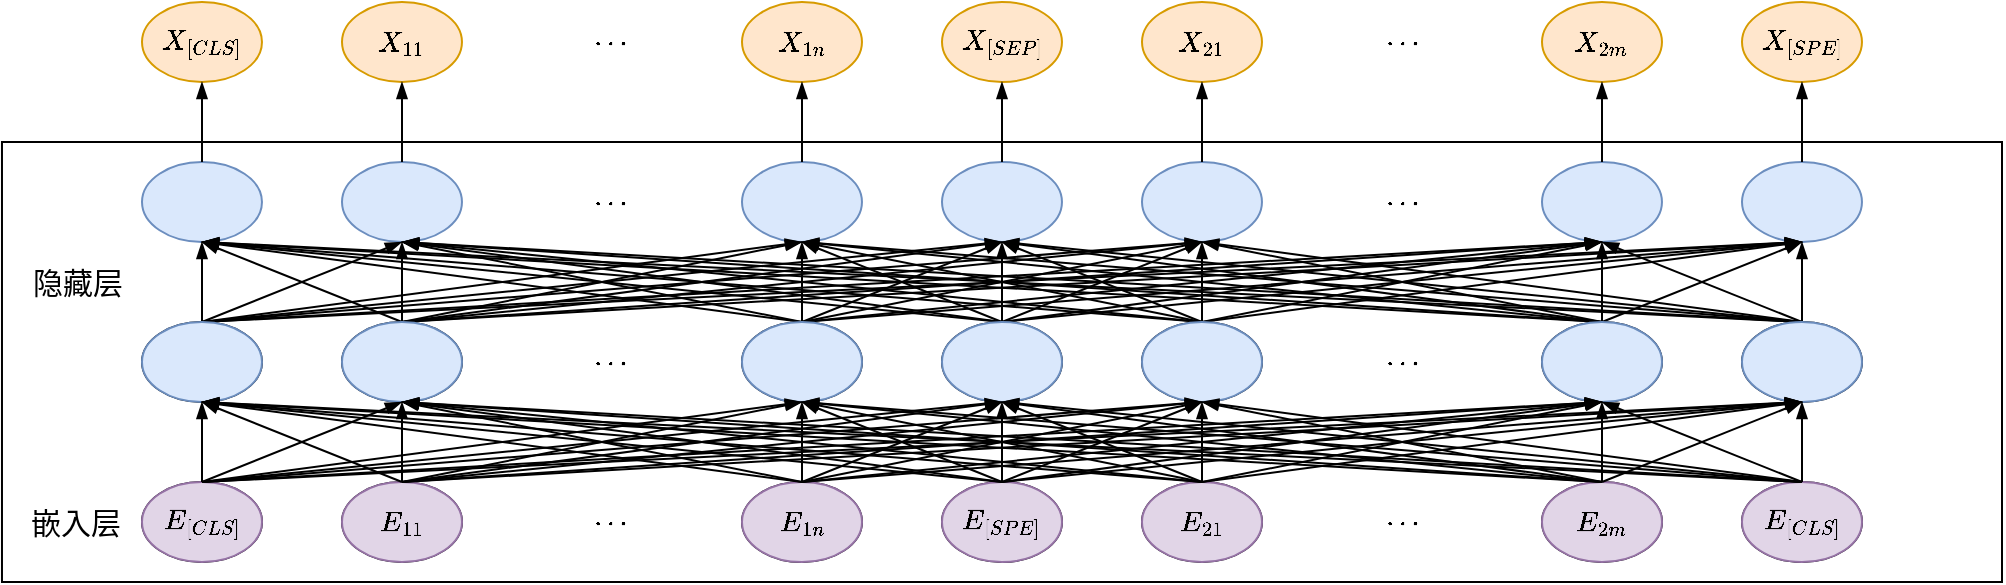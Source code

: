 <mxfile version="26.0.11">
  <diagram name="第 1 页" id="mq4zw9lHJs-0IcFxHJk9">
    <mxGraphModel dx="789" dy="517" grid="1" gridSize="10" guides="1" tooltips="1" connect="1" arrows="1" fold="1" page="1" pageScale="1" pageWidth="827" pageHeight="1169" math="1" shadow="0">
      <root>
        <mxCell id="0" />
        <mxCell id="1" parent="0" />
        <mxCell id="-tx0It79HoAxkITkTDKW-174" value="" style="rounded=0;whiteSpace=wrap;html=1;fillColor=none;" vertex="1" parent="1">
          <mxGeometry x="69.99" y="230" width="1000.01" height="220" as="geometry" />
        </mxCell>
        <mxCell id="-tx0It79HoAxkITkTDKW-99" value="" style="ellipse;whiteSpace=wrap;html=1;aspect=fixed;" vertex="1" parent="1">
          <mxGeometry x="940" y="400" width="59.99" height="40" as="geometry" />
        </mxCell>
        <mxCell id="-tx0It79HoAxkITkTDKW-98" value="" style="ellipse;whiteSpace=wrap;html=1;aspect=fixed;" vertex="1" parent="1">
          <mxGeometry x="840" y="400" width="59.99" height="40" as="geometry" />
        </mxCell>
        <mxCell id="-tx0It79HoAxkITkTDKW-96" value="" style="ellipse;whiteSpace=wrap;html=1;aspect=fixed;" vertex="1" parent="1">
          <mxGeometry x="640" y="400" width="59.99" height="40" as="geometry" />
        </mxCell>
        <mxCell id="-tx0It79HoAxkITkTDKW-95" value="" style="ellipse;whiteSpace=wrap;html=1;aspect=fixed;" vertex="1" parent="1">
          <mxGeometry x="540" y="400" width="59.99" height="40" as="geometry" />
        </mxCell>
        <mxCell id="-tx0It79HoAxkITkTDKW-94" value="" style="ellipse;whiteSpace=wrap;html=1;aspect=fixed;" vertex="1" parent="1">
          <mxGeometry x="440" y="400" width="59.99" height="40" as="geometry" />
        </mxCell>
        <mxCell id="-tx0It79HoAxkITkTDKW-93" value="$$\cdots$$" style="ellipse;whiteSpace=wrap;html=1;aspect=fixed;strokeColor=none;fillColor=none;" vertex="1" parent="1">
          <mxGeometry x="343.51" y="400" width="59.99" height="40" as="geometry" />
        </mxCell>
        <mxCell id="-tx0It79HoAxkITkTDKW-92" value="" style="ellipse;whiteSpace=wrap;html=1;aspect=fixed;" vertex="1" parent="1">
          <mxGeometry x="240" y="400" width="59.99" height="40" as="geometry" />
        </mxCell>
        <mxCell id="-tx0It79HoAxkITkTDKW-91" value="" style="ellipse;whiteSpace=wrap;html=1;aspect=fixed;" vertex="1" parent="1">
          <mxGeometry x="140" y="400" width="59.99" height="40" as="geometry" />
        </mxCell>
        <mxCell id="-tx0It79HoAxkITkTDKW-4" value="$$E_{[CLS]}$$" style="ellipse;whiteSpace=wrap;html=1;aspect=fixed;fillColor=#e1d5e7;strokeColor=#9673a6;" vertex="1" parent="1">
          <mxGeometry x="140" y="400" width="59.99" height="40" as="geometry" />
        </mxCell>
        <mxCell id="-tx0It79HoAxkITkTDKW-5" value="$$E_{11}$$" style="ellipse;whiteSpace=wrap;html=1;aspect=fixed;fillColor=#e1d5e7;strokeColor=#9673a6;" vertex="1" parent="1">
          <mxGeometry x="240" y="400" width="59.99" height="40" as="geometry" />
        </mxCell>
        <mxCell id="-tx0It79HoAxkITkTDKW-7" value="$$E_{1n}$$" style="ellipse;whiteSpace=wrap;html=1;aspect=fixed;fillColor=#e1d5e7;strokeColor=#9673a6;" vertex="1" parent="1">
          <mxGeometry x="440" y="400" width="59.99" height="40" as="geometry" />
        </mxCell>
        <mxCell id="-tx0It79HoAxkITkTDKW-8" value="$$E_{[SPE]}$$" style="ellipse;whiteSpace=wrap;html=1;aspect=fixed;fillColor=#e1d5e7;strokeColor=#9673a6;" vertex="1" parent="1">
          <mxGeometry x="540" y="400" width="59.99" height="40" as="geometry" />
        </mxCell>
        <mxCell id="-tx0It79HoAxkITkTDKW-9" value="$$E_{21}$$" style="ellipse;whiteSpace=wrap;html=1;aspect=fixed;fillColor=#e1d5e7;strokeColor=#9673a6;" vertex="1" parent="1">
          <mxGeometry x="640" y="400" width="59.99" height="40" as="geometry" />
        </mxCell>
        <mxCell id="-tx0It79HoAxkITkTDKW-10" value="$$\cdots$$" style="ellipse;whiteSpace=wrap;html=1;aspect=fixed;strokeColor=none;fillColor=none;" vertex="1" parent="1">
          <mxGeometry x="740" y="400" width="59.99" height="40" as="geometry" />
        </mxCell>
        <mxCell id="-tx0It79HoAxkITkTDKW-11" value="$$E_{2m}$$" style="ellipse;whiteSpace=wrap;html=1;aspect=fixed;fillColor=#e1d5e7;strokeColor=#9673a6;" vertex="1" parent="1">
          <mxGeometry x="840" y="400" width="59.99" height="40" as="geometry" />
        </mxCell>
        <mxCell id="-tx0It79HoAxkITkTDKW-12" value="$$E_{[CLS]}$$" style="ellipse;whiteSpace=wrap;html=1;aspect=fixed;fillColor=#e1d5e7;strokeColor=#9673a6;" vertex="1" parent="1">
          <mxGeometry x="940" y="400" width="59.99" height="40" as="geometry" />
        </mxCell>
        <mxCell id="-tx0It79HoAxkITkTDKW-22" value="" style="ellipse;whiteSpace=wrap;html=1;aspect=fixed;" vertex="1" parent="1">
          <mxGeometry x="140" y="320" width="59.99" height="40" as="geometry" />
        </mxCell>
        <mxCell id="-tx0It79HoAxkITkTDKW-23" value="" style="ellipse;whiteSpace=wrap;html=1;aspect=fixed;" vertex="1" parent="1">
          <mxGeometry x="240" y="320" width="59.99" height="40" as="geometry" />
        </mxCell>
        <mxCell id="-tx0It79HoAxkITkTDKW-24" value="$$\cdots$$" style="ellipse;whiteSpace=wrap;html=1;aspect=fixed;strokeColor=none;fillColor=none;" vertex="1" parent="1">
          <mxGeometry x="343.51" y="320" width="59.99" height="40" as="geometry" />
        </mxCell>
        <mxCell id="-tx0It79HoAxkITkTDKW-25" value="" style="ellipse;whiteSpace=wrap;html=1;aspect=fixed;" vertex="1" parent="1">
          <mxGeometry x="440" y="320" width="59.99" height="40" as="geometry" />
        </mxCell>
        <mxCell id="-tx0It79HoAxkITkTDKW-26" value="" style="ellipse;whiteSpace=wrap;html=1;aspect=fixed;" vertex="1" parent="1">
          <mxGeometry x="540" y="320" width="59.99" height="40" as="geometry" />
        </mxCell>
        <mxCell id="-tx0It79HoAxkITkTDKW-27" value="" style="ellipse;whiteSpace=wrap;html=1;aspect=fixed;" vertex="1" parent="1">
          <mxGeometry x="640" y="320" width="59.99" height="40" as="geometry" />
        </mxCell>
        <mxCell id="-tx0It79HoAxkITkTDKW-28" value="$$\cdots$$" style="ellipse;whiteSpace=wrap;html=1;aspect=fixed;strokeColor=none;fillColor=none;" vertex="1" parent="1">
          <mxGeometry x="740" y="320" width="59.99" height="40" as="geometry" />
        </mxCell>
        <mxCell id="-tx0It79HoAxkITkTDKW-29" value="" style="ellipse;whiteSpace=wrap;html=1;aspect=fixed;" vertex="1" parent="1">
          <mxGeometry x="840" y="320" width="59.99" height="40" as="geometry" />
        </mxCell>
        <mxCell id="-tx0It79HoAxkITkTDKW-30" value="" style="ellipse;whiteSpace=wrap;html=1;aspect=fixed;" vertex="1" parent="1">
          <mxGeometry x="940" y="320" width="59.99" height="40" as="geometry" />
        </mxCell>
        <mxCell id="-tx0It79HoAxkITkTDKW-31" value="" style="ellipse;whiteSpace=wrap;html=1;aspect=fixed;fillColor=#dae8fc;strokeColor=#6c8ebf;" vertex="1" parent="1">
          <mxGeometry x="140" y="240" width="59.99" height="40" as="geometry" />
        </mxCell>
        <mxCell id="-tx0It79HoAxkITkTDKW-32" value="" style="ellipse;whiteSpace=wrap;html=1;aspect=fixed;fillColor=#dae8fc;strokeColor=#6c8ebf;" vertex="1" parent="1">
          <mxGeometry x="240" y="240" width="59.99" height="40" as="geometry" />
        </mxCell>
        <mxCell id="-tx0It79HoAxkITkTDKW-33" value="$$\cdots$$" style="ellipse;whiteSpace=wrap;html=1;aspect=fixed;strokeColor=none;fillColor=none;" vertex="1" parent="1">
          <mxGeometry x="343.51" y="240" width="59.99" height="40" as="geometry" />
        </mxCell>
        <mxCell id="-tx0It79HoAxkITkTDKW-34" value="" style="ellipse;whiteSpace=wrap;html=1;aspect=fixed;fillColor=#dae8fc;strokeColor=#6c8ebf;" vertex="1" parent="1">
          <mxGeometry x="440" y="240" width="59.99" height="40" as="geometry" />
        </mxCell>
        <mxCell id="-tx0It79HoAxkITkTDKW-35" value="" style="ellipse;whiteSpace=wrap;html=1;aspect=fixed;fillColor=#dae8fc;strokeColor=#6c8ebf;" vertex="1" parent="1">
          <mxGeometry x="540" y="240" width="59.99" height="40" as="geometry" />
        </mxCell>
        <mxCell id="-tx0It79HoAxkITkTDKW-36" value="" style="ellipse;whiteSpace=wrap;html=1;aspect=fixed;fillColor=#dae8fc;strokeColor=#6c8ebf;" vertex="1" parent="1">
          <mxGeometry x="640" y="240" width="59.99" height="40" as="geometry" />
        </mxCell>
        <mxCell id="-tx0It79HoAxkITkTDKW-37" value="$$\cdots$$" style="ellipse;whiteSpace=wrap;html=1;aspect=fixed;strokeColor=none;fillColor=none;" vertex="1" parent="1">
          <mxGeometry x="740" y="240" width="59.99" height="40" as="geometry" />
        </mxCell>
        <mxCell id="-tx0It79HoAxkITkTDKW-38" value="" style="ellipse;whiteSpace=wrap;html=1;aspect=fixed;fillColor=#dae8fc;strokeColor=#6c8ebf;" vertex="1" parent="1">
          <mxGeometry x="840" y="240" width="59.99" height="40" as="geometry" />
        </mxCell>
        <mxCell id="-tx0It79HoAxkITkTDKW-39" value="" style="ellipse;whiteSpace=wrap;html=1;aspect=fixed;fillColor=#dae8fc;strokeColor=#6c8ebf;" vertex="1" parent="1">
          <mxGeometry x="940" y="240" width="59.99" height="40" as="geometry" />
        </mxCell>
        <mxCell id="-tx0It79HoAxkITkTDKW-40" value="" style="endArrow=blockThin;html=1;rounded=0;endFill=1;entryX=0.5;entryY=1;entryDx=0;entryDy=0;exitX=0.5;exitY=0;exitDx=0;exitDy=0;" edge="1" parent="1" source="-tx0It79HoAxkITkTDKW-22" target="-tx0It79HoAxkITkTDKW-31">
          <mxGeometry width="50" height="50" relative="1" as="geometry">
            <mxPoint x="190" y="340" as="sourcePoint" />
            <mxPoint x="240" y="290" as="targetPoint" />
          </mxGeometry>
        </mxCell>
        <mxCell id="-tx0It79HoAxkITkTDKW-42" value="" style="endArrow=blockThin;html=1;rounded=0;endFill=1;entryX=0.5;entryY=1;entryDx=0;entryDy=0;exitX=0.5;exitY=0;exitDx=0;exitDy=0;" edge="1" parent="1" source="-tx0It79HoAxkITkTDKW-22" target="-tx0It79HoAxkITkTDKW-32">
          <mxGeometry width="50" height="50" relative="1" as="geometry">
            <mxPoint x="180" y="340" as="sourcePoint" />
            <mxPoint x="180" y="290" as="targetPoint" />
          </mxGeometry>
        </mxCell>
        <mxCell id="-tx0It79HoAxkITkTDKW-43" value="" style="endArrow=blockThin;html=1;rounded=0;endFill=1;entryX=0.5;entryY=1;entryDx=0;entryDy=0;exitX=0.5;exitY=0;exitDx=0;exitDy=0;" edge="1" parent="1" source="-tx0It79HoAxkITkTDKW-22" target="-tx0It79HoAxkITkTDKW-34">
          <mxGeometry width="50" height="50" relative="1" as="geometry">
            <mxPoint x="180" y="340" as="sourcePoint" />
            <mxPoint x="280" y="290" as="targetPoint" />
          </mxGeometry>
        </mxCell>
        <mxCell id="-tx0It79HoAxkITkTDKW-44" value="" style="endArrow=blockThin;html=1;rounded=0;endFill=1;entryX=0.5;entryY=1;entryDx=0;entryDy=0;exitX=0.5;exitY=0;exitDx=0;exitDy=0;" edge="1" parent="1" source="-tx0It79HoAxkITkTDKW-22" target="-tx0It79HoAxkITkTDKW-35">
          <mxGeometry width="50" height="50" relative="1" as="geometry">
            <mxPoint x="180" y="340" as="sourcePoint" />
            <mxPoint x="480" y="290" as="targetPoint" />
          </mxGeometry>
        </mxCell>
        <mxCell id="-tx0It79HoAxkITkTDKW-45" value="" style="endArrow=blockThin;html=1;rounded=0;endFill=1;entryX=0.5;entryY=1;entryDx=0;entryDy=0;exitX=0.5;exitY=0;exitDx=0;exitDy=0;" edge="1" parent="1" source="-tx0It79HoAxkITkTDKW-22" target="-tx0It79HoAxkITkTDKW-36">
          <mxGeometry width="50" height="50" relative="1" as="geometry">
            <mxPoint x="180" y="340" as="sourcePoint" />
            <mxPoint x="580" y="290" as="targetPoint" />
          </mxGeometry>
        </mxCell>
        <mxCell id="-tx0It79HoAxkITkTDKW-46" value="" style="endArrow=blockThin;html=1;rounded=0;endFill=1;entryX=0.5;entryY=1;entryDx=0;entryDy=0;exitX=0.5;exitY=0;exitDx=0;exitDy=0;" edge="1" parent="1" source="-tx0It79HoAxkITkTDKW-22" target="-tx0It79HoAxkITkTDKW-38">
          <mxGeometry width="50" height="50" relative="1" as="geometry">
            <mxPoint x="180" y="340" as="sourcePoint" />
            <mxPoint x="680" y="290" as="targetPoint" />
          </mxGeometry>
        </mxCell>
        <mxCell id="-tx0It79HoAxkITkTDKW-47" value="" style="endArrow=blockThin;html=1;rounded=0;endFill=1;entryX=0.5;entryY=1;entryDx=0;entryDy=0;exitX=0.5;exitY=0;exitDx=0;exitDy=0;" edge="1" parent="1" source="-tx0It79HoAxkITkTDKW-22" target="-tx0It79HoAxkITkTDKW-39">
          <mxGeometry width="50" height="50" relative="1" as="geometry">
            <mxPoint x="180" y="340" as="sourcePoint" />
            <mxPoint x="880" y="290" as="targetPoint" />
          </mxGeometry>
        </mxCell>
        <mxCell id="-tx0It79HoAxkITkTDKW-48" value="" style="endArrow=blockThin;html=1;rounded=0;endFill=1;entryX=0.5;entryY=1;entryDx=0;entryDy=0;exitX=0.5;exitY=0;exitDx=0;exitDy=0;" edge="1" parent="1" source="-tx0It79HoAxkITkTDKW-23" target="-tx0It79HoAxkITkTDKW-32">
          <mxGeometry width="50" height="50" relative="1" as="geometry">
            <mxPoint x="180" y="340" as="sourcePoint" />
            <mxPoint x="180" y="290" as="targetPoint" />
          </mxGeometry>
        </mxCell>
        <mxCell id="-tx0It79HoAxkITkTDKW-49" value="" style="endArrow=blockThin;html=1;rounded=0;endFill=1;entryX=0.5;entryY=1;entryDx=0;entryDy=0;exitX=0.5;exitY=0;exitDx=0;exitDy=0;" edge="1" parent="1" source="-tx0It79HoAxkITkTDKW-25" target="-tx0It79HoAxkITkTDKW-34">
          <mxGeometry width="50" height="50" relative="1" as="geometry">
            <mxPoint x="280" y="340" as="sourcePoint" />
            <mxPoint x="280" y="290" as="targetPoint" />
          </mxGeometry>
        </mxCell>
        <mxCell id="-tx0It79HoAxkITkTDKW-50" value="" style="endArrow=blockThin;html=1;rounded=0;endFill=1;entryX=0.5;entryY=1;entryDx=0;entryDy=0;exitX=0.5;exitY=0;exitDx=0;exitDy=0;" edge="1" parent="1" source="-tx0It79HoAxkITkTDKW-26" target="-tx0It79HoAxkITkTDKW-35">
          <mxGeometry width="50" height="50" relative="1" as="geometry">
            <mxPoint x="480" y="340" as="sourcePoint" />
            <mxPoint x="480" y="290" as="targetPoint" />
          </mxGeometry>
        </mxCell>
        <mxCell id="-tx0It79HoAxkITkTDKW-51" value="" style="endArrow=blockThin;html=1;rounded=0;endFill=1;entryX=0.5;entryY=1;entryDx=0;entryDy=0;exitX=0.5;exitY=0;exitDx=0;exitDy=0;" edge="1" parent="1" source="-tx0It79HoAxkITkTDKW-27" target="-tx0It79HoAxkITkTDKW-36">
          <mxGeometry width="50" height="50" relative="1" as="geometry">
            <mxPoint x="580" y="340" as="sourcePoint" />
            <mxPoint x="580" y="290" as="targetPoint" />
          </mxGeometry>
        </mxCell>
        <mxCell id="-tx0It79HoAxkITkTDKW-52" value="" style="endArrow=blockThin;html=1;rounded=0;endFill=1;entryX=0.5;entryY=1;entryDx=0;entryDy=0;exitX=0.5;exitY=0;exitDx=0;exitDy=0;" edge="1" parent="1" source="-tx0It79HoAxkITkTDKW-29" target="-tx0It79HoAxkITkTDKW-38">
          <mxGeometry width="50" height="50" relative="1" as="geometry">
            <mxPoint x="680" y="340" as="sourcePoint" />
            <mxPoint x="680" y="290" as="targetPoint" />
          </mxGeometry>
        </mxCell>
        <mxCell id="-tx0It79HoAxkITkTDKW-53" value="" style="endArrow=blockThin;html=1;rounded=0;endFill=1;entryX=0.5;entryY=1;entryDx=0;entryDy=0;exitX=0.5;exitY=0;exitDx=0;exitDy=0;" edge="1" parent="1" source="-tx0It79HoAxkITkTDKW-30" target="-tx0It79HoAxkITkTDKW-39">
          <mxGeometry width="50" height="50" relative="1" as="geometry">
            <mxPoint x="880" y="340" as="sourcePoint" />
            <mxPoint x="880" y="290" as="targetPoint" />
          </mxGeometry>
        </mxCell>
        <mxCell id="-tx0It79HoAxkITkTDKW-54" value="" style="endArrow=blockThin;html=1;rounded=0;endFill=1;entryX=0.5;entryY=1;entryDx=0;entryDy=0;exitX=0.5;exitY=0;exitDx=0;exitDy=0;" edge="1" parent="1" source="-tx0It79HoAxkITkTDKW-23" target="-tx0It79HoAxkITkTDKW-31">
          <mxGeometry width="50" height="50" relative="1" as="geometry">
            <mxPoint x="180" y="340" as="sourcePoint" />
            <mxPoint x="280" y="290" as="targetPoint" />
          </mxGeometry>
        </mxCell>
        <mxCell id="-tx0It79HoAxkITkTDKW-55" value="" style="endArrow=blockThin;html=1;rounded=0;endFill=1;entryX=0.5;entryY=1;entryDx=0;entryDy=0;exitX=0.5;exitY=0;exitDx=0;exitDy=0;" edge="1" parent="1" source="-tx0It79HoAxkITkTDKW-23" target="-tx0It79HoAxkITkTDKW-34">
          <mxGeometry width="50" height="50" relative="1" as="geometry">
            <mxPoint x="280" y="340" as="sourcePoint" />
            <mxPoint x="180" y="290" as="targetPoint" />
          </mxGeometry>
        </mxCell>
        <mxCell id="-tx0It79HoAxkITkTDKW-56" value="" style="endArrow=blockThin;html=1;rounded=0;endFill=1;entryX=0.5;entryY=1;entryDx=0;entryDy=0;exitX=0.5;exitY=0;exitDx=0;exitDy=0;" edge="1" parent="1" source="-tx0It79HoAxkITkTDKW-23" target="-tx0It79HoAxkITkTDKW-35">
          <mxGeometry width="50" height="50" relative="1" as="geometry">
            <mxPoint x="280" y="340" as="sourcePoint" />
            <mxPoint x="480" y="290" as="targetPoint" />
          </mxGeometry>
        </mxCell>
        <mxCell id="-tx0It79HoAxkITkTDKW-57" value="" style="endArrow=blockThin;html=1;rounded=0;endFill=1;entryX=0.5;entryY=1;entryDx=0;entryDy=0;exitX=0.5;exitY=0;exitDx=0;exitDy=0;" edge="1" parent="1" source="-tx0It79HoAxkITkTDKW-23" target="-tx0It79HoAxkITkTDKW-36">
          <mxGeometry width="50" height="50" relative="1" as="geometry">
            <mxPoint x="280" y="340" as="sourcePoint" />
            <mxPoint x="580" y="290" as="targetPoint" />
          </mxGeometry>
        </mxCell>
        <mxCell id="-tx0It79HoAxkITkTDKW-58" value="" style="endArrow=blockThin;html=1;rounded=0;endFill=1;entryX=0.5;entryY=1;entryDx=0;entryDy=0;exitX=0.5;exitY=0;exitDx=0;exitDy=0;" edge="1" parent="1" source="-tx0It79HoAxkITkTDKW-23" target="-tx0It79HoAxkITkTDKW-38">
          <mxGeometry width="50" height="50" relative="1" as="geometry">
            <mxPoint x="280" y="340" as="sourcePoint" />
            <mxPoint x="680" y="290" as="targetPoint" />
          </mxGeometry>
        </mxCell>
        <mxCell id="-tx0It79HoAxkITkTDKW-59" value="" style="endArrow=blockThin;html=1;rounded=0;endFill=1;entryX=0.5;entryY=1;entryDx=0;entryDy=0;exitX=0.5;exitY=0;exitDx=0;exitDy=0;" edge="1" parent="1" source="-tx0It79HoAxkITkTDKW-23" target="-tx0It79HoAxkITkTDKW-39">
          <mxGeometry width="50" height="50" relative="1" as="geometry">
            <mxPoint x="280" y="340" as="sourcePoint" />
            <mxPoint x="880" y="290" as="targetPoint" />
          </mxGeometry>
        </mxCell>
        <mxCell id="-tx0It79HoAxkITkTDKW-60" value="" style="endArrow=blockThin;html=1;rounded=0;endFill=1;entryX=0.5;entryY=1;entryDx=0;entryDy=0;exitX=0.5;exitY=0;exitDx=0;exitDy=0;" edge="1" parent="1" source="-tx0It79HoAxkITkTDKW-25" target="-tx0It79HoAxkITkTDKW-32">
          <mxGeometry width="50" height="50" relative="1" as="geometry">
            <mxPoint x="430" y="330" as="sourcePoint" />
            <mxPoint x="330" y="280" as="targetPoint" />
          </mxGeometry>
        </mxCell>
        <mxCell id="-tx0It79HoAxkITkTDKW-61" value="" style="endArrow=blockThin;html=1;rounded=0;endFill=1;entryX=0.5;entryY=1;entryDx=0;entryDy=0;exitX=0.5;exitY=0;exitDx=0;exitDy=0;" edge="1" parent="1" source="-tx0It79HoAxkITkTDKW-26" target="-tx0It79HoAxkITkTDKW-32">
          <mxGeometry width="50" height="50" relative="1" as="geometry">
            <mxPoint x="480" y="340" as="sourcePoint" />
            <mxPoint x="280" y="290" as="targetPoint" />
          </mxGeometry>
        </mxCell>
        <mxCell id="-tx0It79HoAxkITkTDKW-62" value="" style="endArrow=blockThin;html=1;rounded=0;endFill=1;entryX=0.5;entryY=1;entryDx=0;entryDy=0;exitX=0.5;exitY=0;exitDx=0;exitDy=0;" edge="1" parent="1" source="-tx0It79HoAxkITkTDKW-27" target="-tx0It79HoAxkITkTDKW-32">
          <mxGeometry width="50" height="50" relative="1" as="geometry">
            <mxPoint x="580" y="340" as="sourcePoint" />
            <mxPoint x="280" y="290" as="targetPoint" />
          </mxGeometry>
        </mxCell>
        <mxCell id="-tx0It79HoAxkITkTDKW-63" value="" style="endArrow=blockThin;html=1;rounded=0;endFill=1;entryX=0.5;entryY=1;entryDx=0;entryDy=0;exitX=0.5;exitY=0;exitDx=0;exitDy=0;" edge="1" parent="1" source="-tx0It79HoAxkITkTDKW-29" target="-tx0It79HoAxkITkTDKW-32">
          <mxGeometry width="50" height="50" relative="1" as="geometry">
            <mxPoint x="680" y="340" as="sourcePoint" />
            <mxPoint x="280" y="290" as="targetPoint" />
          </mxGeometry>
        </mxCell>
        <mxCell id="-tx0It79HoAxkITkTDKW-64" value="" style="endArrow=blockThin;html=1;rounded=0;endFill=1;entryX=0.5;entryY=1;entryDx=0;entryDy=0;exitX=0.5;exitY=0;exitDx=0;exitDy=0;" edge="1" parent="1" source="-tx0It79HoAxkITkTDKW-30" target="-tx0It79HoAxkITkTDKW-32">
          <mxGeometry width="50" height="50" relative="1" as="geometry">
            <mxPoint x="880" y="340" as="sourcePoint" />
            <mxPoint x="280" y="290" as="targetPoint" />
          </mxGeometry>
        </mxCell>
        <mxCell id="-tx0It79HoAxkITkTDKW-65" value="" style="endArrow=blockThin;html=1;rounded=0;endFill=1;entryX=0.5;entryY=1;entryDx=0;entryDy=0;exitX=0.5;exitY=0;exitDx=0;exitDy=0;" edge="1" parent="1" source="-tx0It79HoAxkITkTDKW-26" target="-tx0It79HoAxkITkTDKW-34">
          <mxGeometry width="50" height="50" relative="1" as="geometry">
            <mxPoint x="480" y="340" as="sourcePoint" />
            <mxPoint x="480" y="290" as="targetPoint" />
          </mxGeometry>
        </mxCell>
        <mxCell id="-tx0It79HoAxkITkTDKW-66" value="" style="endArrow=blockThin;html=1;rounded=0;endFill=1;entryX=0.5;entryY=1;entryDx=0;entryDy=0;exitX=0.5;exitY=0;exitDx=0;exitDy=0;" edge="1" parent="1" source="-tx0It79HoAxkITkTDKW-27" target="-tx0It79HoAxkITkTDKW-34">
          <mxGeometry width="50" height="50" relative="1" as="geometry">
            <mxPoint x="580" y="340" as="sourcePoint" />
            <mxPoint x="480" y="290" as="targetPoint" />
          </mxGeometry>
        </mxCell>
        <mxCell id="-tx0It79HoAxkITkTDKW-67" value="" style="endArrow=blockThin;html=1;rounded=0;endFill=1;entryX=0.5;entryY=1;entryDx=0;entryDy=0;exitX=0.5;exitY=0;exitDx=0;exitDy=0;" edge="1" parent="1" source="-tx0It79HoAxkITkTDKW-29" target="-tx0It79HoAxkITkTDKW-34">
          <mxGeometry width="50" height="50" relative="1" as="geometry">
            <mxPoint x="680" y="340" as="sourcePoint" />
            <mxPoint x="480" y="290" as="targetPoint" />
          </mxGeometry>
        </mxCell>
        <mxCell id="-tx0It79HoAxkITkTDKW-68" value="" style="endArrow=blockThin;html=1;rounded=0;endFill=1;entryX=0.5;entryY=1;entryDx=0;entryDy=0;exitX=0.5;exitY=0;exitDx=0;exitDy=0;" edge="1" parent="1" source="-tx0It79HoAxkITkTDKW-30" target="-tx0It79HoAxkITkTDKW-34">
          <mxGeometry width="50" height="50" relative="1" as="geometry">
            <mxPoint x="880" y="340" as="sourcePoint" />
            <mxPoint x="480" y="290" as="targetPoint" />
          </mxGeometry>
        </mxCell>
        <mxCell id="-tx0It79HoAxkITkTDKW-69" value="" style="endArrow=blockThin;html=1;rounded=0;endFill=1;entryX=0.5;entryY=1;entryDx=0;entryDy=0;exitX=0.5;exitY=0;exitDx=0;exitDy=0;" edge="1" parent="1" source="-tx0It79HoAxkITkTDKW-27" target="-tx0It79HoAxkITkTDKW-35">
          <mxGeometry width="50" height="50" relative="1" as="geometry">
            <mxPoint x="580" y="340" as="sourcePoint" />
            <mxPoint x="580" y="290" as="targetPoint" />
          </mxGeometry>
        </mxCell>
        <mxCell id="-tx0It79HoAxkITkTDKW-71" value="" style="endArrow=blockThin;html=1;rounded=0;endFill=1;entryX=0.5;entryY=1;entryDx=0;entryDy=0;exitX=0.5;exitY=0;exitDx=0;exitDy=0;" edge="1" parent="1" source="-tx0It79HoAxkITkTDKW-29" target="-tx0It79HoAxkITkTDKW-35">
          <mxGeometry width="50" height="50" relative="1" as="geometry">
            <mxPoint x="780" y="340" as="sourcePoint" />
            <mxPoint x="580" y="290" as="targetPoint" />
          </mxGeometry>
        </mxCell>
        <mxCell id="-tx0It79HoAxkITkTDKW-72" value="" style="endArrow=blockThin;html=1;rounded=0;endFill=1;entryX=0.5;entryY=1;entryDx=0;entryDy=0;exitX=0.5;exitY=0;exitDx=0;exitDy=0;" edge="1" parent="1" source="-tx0It79HoAxkITkTDKW-30" target="-tx0It79HoAxkITkTDKW-35">
          <mxGeometry width="50" height="50" relative="1" as="geometry">
            <mxPoint x="880" y="340" as="sourcePoint" />
            <mxPoint x="580" y="290" as="targetPoint" />
          </mxGeometry>
        </mxCell>
        <mxCell id="-tx0It79HoAxkITkTDKW-73" value="" style="endArrow=blockThin;html=1;rounded=0;endFill=1;entryX=0.5;entryY=1;entryDx=0;entryDy=0;exitX=0.5;exitY=0;exitDx=0;exitDy=0;" edge="1" parent="1" source="-tx0It79HoAxkITkTDKW-29" target="-tx0It79HoAxkITkTDKW-36">
          <mxGeometry width="50" height="50" relative="1" as="geometry">
            <mxPoint x="680" y="340" as="sourcePoint" />
            <mxPoint x="680" y="290" as="targetPoint" />
          </mxGeometry>
        </mxCell>
        <mxCell id="-tx0It79HoAxkITkTDKW-74" value="" style="endArrow=blockThin;html=1;rounded=0;endFill=1;entryX=0.5;entryY=1;entryDx=0;entryDy=0;exitX=0.5;exitY=0;exitDx=0;exitDy=0;" edge="1" parent="1" source="-tx0It79HoAxkITkTDKW-30" target="-tx0It79HoAxkITkTDKW-36">
          <mxGeometry width="50" height="50" relative="1" as="geometry">
            <mxPoint x="880" y="340" as="sourcePoint" />
            <mxPoint x="680" y="290" as="targetPoint" />
          </mxGeometry>
        </mxCell>
        <mxCell id="-tx0It79HoAxkITkTDKW-75" value="" style="endArrow=blockThin;html=1;rounded=0;endFill=1;entryX=0.5;entryY=1;entryDx=0;entryDy=0;exitX=0.5;exitY=0;exitDx=0;exitDy=0;" edge="1" parent="1" source="-tx0It79HoAxkITkTDKW-30" target="-tx0It79HoAxkITkTDKW-38">
          <mxGeometry width="50" height="50" relative="1" as="geometry">
            <mxPoint x="880" y="340" as="sourcePoint" />
            <mxPoint x="880" y="290" as="targetPoint" />
          </mxGeometry>
        </mxCell>
        <mxCell id="-tx0It79HoAxkITkTDKW-76" value="" style="endArrow=blockThin;html=1;rounded=0;endFill=1;entryX=0.5;entryY=1;entryDx=0;entryDy=0;exitX=0.5;exitY=0;exitDx=0;exitDy=0;" edge="1" parent="1" source="-tx0It79HoAxkITkTDKW-29" target="-tx0It79HoAxkITkTDKW-39">
          <mxGeometry width="50" height="50" relative="1" as="geometry">
            <mxPoint x="880" y="340" as="sourcePoint" />
            <mxPoint x="880" y="290" as="targetPoint" />
          </mxGeometry>
        </mxCell>
        <mxCell id="-tx0It79HoAxkITkTDKW-77" value="" style="endArrow=blockThin;html=1;rounded=0;endFill=1;entryX=0.5;entryY=1;entryDx=0;entryDy=0;exitX=0.5;exitY=0;exitDx=0;exitDy=0;" edge="1" parent="1" source="-tx0It79HoAxkITkTDKW-27" target="-tx0It79HoAxkITkTDKW-38">
          <mxGeometry width="50" height="50" relative="1" as="geometry">
            <mxPoint x="680" y="340" as="sourcePoint" />
            <mxPoint x="680" y="290" as="targetPoint" />
          </mxGeometry>
        </mxCell>
        <mxCell id="-tx0It79HoAxkITkTDKW-78" value="" style="endArrow=blockThin;html=1;rounded=0;endFill=1;entryX=0.5;entryY=1;entryDx=0;entryDy=0;exitX=0.5;exitY=0;exitDx=0;exitDy=0;" edge="1" parent="1" source="-tx0It79HoAxkITkTDKW-27" target="-tx0It79HoAxkITkTDKW-39">
          <mxGeometry width="50" height="50" relative="1" as="geometry">
            <mxPoint x="680" y="340" as="sourcePoint" />
            <mxPoint x="880" y="290" as="targetPoint" />
          </mxGeometry>
        </mxCell>
        <mxCell id="-tx0It79HoAxkITkTDKW-79" value="" style="endArrow=blockThin;html=1;rounded=0;endFill=1;entryX=0.5;entryY=1;entryDx=0;entryDy=0;exitX=0.5;exitY=0;exitDx=0;exitDy=0;" edge="1" parent="1" source="-tx0It79HoAxkITkTDKW-26" target="-tx0It79HoAxkITkTDKW-36">
          <mxGeometry width="50" height="50" relative="1" as="geometry">
            <mxPoint x="580" y="340" as="sourcePoint" />
            <mxPoint x="580" y="290" as="targetPoint" />
          </mxGeometry>
        </mxCell>
        <mxCell id="-tx0It79HoAxkITkTDKW-80" value="" style="endArrow=blockThin;html=1;rounded=0;endFill=1;entryX=0.5;entryY=1;entryDx=0;entryDy=0;exitX=0.5;exitY=0;exitDx=0;exitDy=0;" edge="1" parent="1" source="-tx0It79HoAxkITkTDKW-25" target="-tx0It79HoAxkITkTDKW-35">
          <mxGeometry width="50" height="50" relative="1" as="geometry">
            <mxPoint x="580" y="340" as="sourcePoint" />
            <mxPoint x="680" y="290" as="targetPoint" />
          </mxGeometry>
        </mxCell>
        <mxCell id="-tx0It79HoAxkITkTDKW-81" value="" style="endArrow=blockThin;html=1;rounded=0;endFill=1;entryX=0.5;entryY=1;entryDx=0;entryDy=0;exitX=0.5;exitY=0;exitDx=0;exitDy=0;" edge="1" parent="1" source="-tx0It79HoAxkITkTDKW-25" target="-tx0It79HoAxkITkTDKW-36">
          <mxGeometry width="50" height="50" relative="1" as="geometry">
            <mxPoint x="480" y="340" as="sourcePoint" />
            <mxPoint x="580" y="290" as="targetPoint" />
          </mxGeometry>
        </mxCell>
        <mxCell id="-tx0It79HoAxkITkTDKW-82" value="" style="endArrow=blockThin;html=1;rounded=0;endFill=1;entryX=0.5;entryY=1;entryDx=0;entryDy=0;exitX=0.5;exitY=0;exitDx=0;exitDy=0;" edge="1" parent="1" source="-tx0It79HoAxkITkTDKW-25" target="-tx0It79HoAxkITkTDKW-38">
          <mxGeometry width="50" height="50" relative="1" as="geometry">
            <mxPoint x="480" y="340" as="sourcePoint" />
            <mxPoint x="680" y="290" as="targetPoint" />
          </mxGeometry>
        </mxCell>
        <mxCell id="-tx0It79HoAxkITkTDKW-83" value="" style="endArrow=blockThin;html=1;rounded=0;endFill=1;entryX=0.5;entryY=1;entryDx=0;entryDy=0;exitX=0.5;exitY=0;exitDx=0;exitDy=0;" edge="1" parent="1" source="-tx0It79HoAxkITkTDKW-25" target="-tx0It79HoAxkITkTDKW-39">
          <mxGeometry width="50" height="50" relative="1" as="geometry">
            <mxPoint x="480" y="340" as="sourcePoint" />
            <mxPoint x="880" y="290" as="targetPoint" />
          </mxGeometry>
        </mxCell>
        <mxCell id="-tx0It79HoAxkITkTDKW-84" value="" style="endArrow=blockThin;html=1;rounded=0;endFill=1;entryX=0.5;entryY=1;entryDx=0;entryDy=0;exitX=0.5;exitY=0;exitDx=0;exitDy=0;" edge="1" parent="1" source="-tx0It79HoAxkITkTDKW-26" target="-tx0It79HoAxkITkTDKW-38">
          <mxGeometry width="50" height="50" relative="1" as="geometry">
            <mxPoint x="580" y="340" as="sourcePoint" />
            <mxPoint x="680" y="290" as="targetPoint" />
          </mxGeometry>
        </mxCell>
        <mxCell id="-tx0It79HoAxkITkTDKW-85" value="" style="endArrow=blockThin;html=1;rounded=0;endFill=1;entryX=0.5;entryY=1;entryDx=0;entryDy=0;exitX=0.5;exitY=0;exitDx=0;exitDy=0;" edge="1" parent="1" source="-tx0It79HoAxkITkTDKW-26" target="-tx0It79HoAxkITkTDKW-39">
          <mxGeometry width="50" height="50" relative="1" as="geometry">
            <mxPoint x="580" y="340" as="sourcePoint" />
            <mxPoint x="880" y="290" as="targetPoint" />
          </mxGeometry>
        </mxCell>
        <mxCell id="-tx0It79HoAxkITkTDKW-86" value="" style="endArrow=blockThin;html=1;rounded=0;endFill=1;entryX=0.5;entryY=1;entryDx=0;entryDy=0;exitX=0.5;exitY=0;exitDx=0;exitDy=0;" edge="1" parent="1" source="-tx0It79HoAxkITkTDKW-25" target="-tx0It79HoAxkITkTDKW-31">
          <mxGeometry width="50" height="50" relative="1" as="geometry">
            <mxPoint x="480" y="340" as="sourcePoint" />
            <mxPoint x="280" y="290" as="targetPoint" />
          </mxGeometry>
        </mxCell>
        <mxCell id="-tx0It79HoAxkITkTDKW-87" value="" style="endArrow=blockThin;html=1;rounded=0;endFill=1;entryX=0.5;entryY=1;entryDx=0;entryDy=0;exitX=0.5;exitY=0;exitDx=0;exitDy=0;" edge="1" parent="1" source="-tx0It79HoAxkITkTDKW-26" target="-tx0It79HoAxkITkTDKW-31">
          <mxGeometry width="50" height="50" relative="1" as="geometry">
            <mxPoint x="580" y="340" as="sourcePoint" />
            <mxPoint x="280" y="290" as="targetPoint" />
          </mxGeometry>
        </mxCell>
        <mxCell id="-tx0It79HoAxkITkTDKW-88" value="" style="endArrow=blockThin;html=1;rounded=0;endFill=1;entryX=0.5;entryY=1;entryDx=0;entryDy=0;exitX=0.5;exitY=0;exitDx=0;exitDy=0;" edge="1" parent="1" source="-tx0It79HoAxkITkTDKW-27" target="-tx0It79HoAxkITkTDKW-31">
          <mxGeometry width="50" height="50" relative="1" as="geometry">
            <mxPoint x="680" y="340" as="sourcePoint" />
            <mxPoint x="280" y="290" as="targetPoint" />
          </mxGeometry>
        </mxCell>
        <mxCell id="-tx0It79HoAxkITkTDKW-89" value="" style="endArrow=blockThin;html=1;rounded=0;endFill=1;entryX=0.5;entryY=1;entryDx=0;entryDy=0;exitX=0.5;exitY=0;exitDx=0;exitDy=0;" edge="1" parent="1" source="-tx0It79HoAxkITkTDKW-29" target="-tx0It79HoAxkITkTDKW-31">
          <mxGeometry width="50" height="50" relative="1" as="geometry">
            <mxPoint x="880" y="340" as="sourcePoint" />
            <mxPoint x="280" y="290" as="targetPoint" />
          </mxGeometry>
        </mxCell>
        <mxCell id="-tx0It79HoAxkITkTDKW-90" value="" style="endArrow=blockThin;html=1;rounded=0;endFill=1;entryX=0.5;entryY=1;entryDx=0;entryDy=0;exitX=0.5;exitY=0;exitDx=0;exitDy=0;" edge="1" parent="1" source="-tx0It79HoAxkITkTDKW-30" target="-tx0It79HoAxkITkTDKW-31">
          <mxGeometry width="50" height="50" relative="1" as="geometry">
            <mxPoint x="980" y="340" as="sourcePoint" />
            <mxPoint x="280" y="290" as="targetPoint" />
          </mxGeometry>
        </mxCell>
        <mxCell id="-tx0It79HoAxkITkTDKW-100" value="" style="ellipse;whiteSpace=wrap;html=1;aspect=fixed;fillColor=#dae8fc;strokeColor=#6c8ebf;" vertex="1" parent="1">
          <mxGeometry x="140" y="320" width="59.99" height="40" as="geometry" />
        </mxCell>
        <mxCell id="-tx0It79HoAxkITkTDKW-101" value="" style="ellipse;whiteSpace=wrap;html=1;aspect=fixed;fillColor=#dae8fc;strokeColor=#6c8ebf;" vertex="1" parent="1">
          <mxGeometry x="240" y="320" width="59.99" height="40" as="geometry" />
        </mxCell>
        <mxCell id="-tx0It79HoAxkITkTDKW-103" value="" style="ellipse;whiteSpace=wrap;html=1;aspect=fixed;fillColor=#dae8fc;strokeColor=#6c8ebf;" vertex="1" parent="1">
          <mxGeometry x="440" y="320" width="59.99" height="40" as="geometry" />
        </mxCell>
        <mxCell id="-tx0It79HoAxkITkTDKW-104" value="" style="ellipse;whiteSpace=wrap;html=1;aspect=fixed;fillColor=#dae8fc;strokeColor=#6c8ebf;" vertex="1" parent="1">
          <mxGeometry x="540" y="320" width="59.99" height="40" as="geometry" />
        </mxCell>
        <mxCell id="-tx0It79HoAxkITkTDKW-105" value="" style="ellipse;whiteSpace=wrap;html=1;aspect=fixed;fillColor=#dae8fc;strokeColor=#6c8ebf;" vertex="1" parent="1">
          <mxGeometry x="640" y="320" width="59.99" height="40" as="geometry" />
        </mxCell>
        <mxCell id="-tx0It79HoAxkITkTDKW-107" value="" style="ellipse;whiteSpace=wrap;html=1;aspect=fixed;fillColor=#dae8fc;strokeColor=#6c8ebf;" vertex="1" parent="1">
          <mxGeometry x="840" y="320" width="59.99" height="40" as="geometry" />
        </mxCell>
        <mxCell id="-tx0It79HoAxkITkTDKW-108" value="" style="ellipse;whiteSpace=wrap;html=1;aspect=fixed;fillColor=#dae8fc;strokeColor=#6c8ebf;" vertex="1" parent="1">
          <mxGeometry x="940" y="320" width="59.99" height="40" as="geometry" />
        </mxCell>
        <mxCell id="-tx0It79HoAxkITkTDKW-109" value="" style="endArrow=blockThin;html=1;rounded=0;endFill=1;entryX=0.5;entryY=1;entryDx=0;entryDy=0;exitX=0.5;exitY=0;exitDx=0;exitDy=0;" edge="1" parent="1" source="-tx0It79HoAxkITkTDKW-91" target="-tx0It79HoAxkITkTDKW-100">
          <mxGeometry width="50" height="50" relative="1" as="geometry">
            <mxPoint x="190" y="430" as="sourcePoint" />
            <mxPoint x="240" y="380" as="targetPoint" />
          </mxGeometry>
        </mxCell>
        <mxCell id="-tx0It79HoAxkITkTDKW-110" value="" style="endArrow=blockThin;html=1;rounded=0;endFill=1;entryX=0.5;entryY=1;entryDx=0;entryDy=0;exitX=0.5;exitY=0;exitDx=0;exitDy=0;" edge="1" parent="1" source="-tx0It79HoAxkITkTDKW-91" target="-tx0It79HoAxkITkTDKW-101">
          <mxGeometry width="50" height="50" relative="1" as="geometry">
            <mxPoint x="180" y="430" as="sourcePoint" />
            <mxPoint x="180" y="380" as="targetPoint" />
          </mxGeometry>
        </mxCell>
        <mxCell id="-tx0It79HoAxkITkTDKW-111" value="" style="endArrow=blockThin;html=1;rounded=0;endFill=1;entryX=0.5;entryY=1;entryDx=0;entryDy=0;exitX=0.5;exitY=0;exitDx=0;exitDy=0;" edge="1" parent="1" source="-tx0It79HoAxkITkTDKW-91" target="-tx0It79HoAxkITkTDKW-103">
          <mxGeometry width="50" height="50" relative="1" as="geometry">
            <mxPoint x="180" y="430" as="sourcePoint" />
            <mxPoint x="280" y="380" as="targetPoint" />
          </mxGeometry>
        </mxCell>
        <mxCell id="-tx0It79HoAxkITkTDKW-112" value="" style="endArrow=blockThin;html=1;rounded=0;endFill=1;entryX=0.5;entryY=1;entryDx=0;entryDy=0;exitX=0.5;exitY=0;exitDx=0;exitDy=0;" edge="1" parent="1" source="-tx0It79HoAxkITkTDKW-91" target="-tx0It79HoAxkITkTDKW-104">
          <mxGeometry width="50" height="50" relative="1" as="geometry">
            <mxPoint x="180" y="430" as="sourcePoint" />
            <mxPoint x="480" y="380" as="targetPoint" />
          </mxGeometry>
        </mxCell>
        <mxCell id="-tx0It79HoAxkITkTDKW-113" value="" style="endArrow=blockThin;html=1;rounded=0;endFill=1;entryX=0.5;entryY=1;entryDx=0;entryDy=0;exitX=0.5;exitY=0;exitDx=0;exitDy=0;" edge="1" parent="1" source="-tx0It79HoAxkITkTDKW-91" target="-tx0It79HoAxkITkTDKW-105">
          <mxGeometry width="50" height="50" relative="1" as="geometry">
            <mxPoint x="180" y="430" as="sourcePoint" />
            <mxPoint x="580" y="380" as="targetPoint" />
          </mxGeometry>
        </mxCell>
        <mxCell id="-tx0It79HoAxkITkTDKW-114" value="" style="endArrow=blockThin;html=1;rounded=0;endFill=1;entryX=0.5;entryY=1;entryDx=0;entryDy=0;exitX=0.5;exitY=0;exitDx=0;exitDy=0;" edge="1" parent="1" source="-tx0It79HoAxkITkTDKW-91" target="-tx0It79HoAxkITkTDKW-107">
          <mxGeometry width="50" height="50" relative="1" as="geometry">
            <mxPoint x="180" y="430" as="sourcePoint" />
            <mxPoint x="680" y="380" as="targetPoint" />
          </mxGeometry>
        </mxCell>
        <mxCell id="-tx0It79HoAxkITkTDKW-115" value="" style="endArrow=blockThin;html=1;rounded=0;endFill=1;entryX=0.5;entryY=1;entryDx=0;entryDy=0;exitX=0.5;exitY=0;exitDx=0;exitDy=0;" edge="1" parent="1" source="-tx0It79HoAxkITkTDKW-91" target="-tx0It79HoAxkITkTDKW-108">
          <mxGeometry width="50" height="50" relative="1" as="geometry">
            <mxPoint x="180" y="430" as="sourcePoint" />
            <mxPoint x="880" y="380" as="targetPoint" />
          </mxGeometry>
        </mxCell>
        <mxCell id="-tx0It79HoAxkITkTDKW-116" value="" style="endArrow=blockThin;html=1;rounded=0;endFill=1;entryX=0.5;entryY=1;entryDx=0;entryDy=0;exitX=0.5;exitY=0;exitDx=0;exitDy=0;" edge="1" parent="1" source="-tx0It79HoAxkITkTDKW-92" target="-tx0It79HoAxkITkTDKW-101">
          <mxGeometry width="50" height="50" relative="1" as="geometry">
            <mxPoint x="180" y="430" as="sourcePoint" />
            <mxPoint x="180" y="380" as="targetPoint" />
          </mxGeometry>
        </mxCell>
        <mxCell id="-tx0It79HoAxkITkTDKW-117" value="" style="endArrow=blockThin;html=1;rounded=0;endFill=1;entryX=0.5;entryY=1;entryDx=0;entryDy=0;exitX=0.5;exitY=0;exitDx=0;exitDy=0;" edge="1" parent="1" source="-tx0It79HoAxkITkTDKW-94" target="-tx0It79HoAxkITkTDKW-103">
          <mxGeometry width="50" height="50" relative="1" as="geometry">
            <mxPoint x="280" y="430" as="sourcePoint" />
            <mxPoint x="280" y="380" as="targetPoint" />
          </mxGeometry>
        </mxCell>
        <mxCell id="-tx0It79HoAxkITkTDKW-118" value="" style="endArrow=blockThin;html=1;rounded=0;endFill=1;entryX=0.5;entryY=1;entryDx=0;entryDy=0;exitX=0.5;exitY=0;exitDx=0;exitDy=0;" edge="1" parent="1" source="-tx0It79HoAxkITkTDKW-95" target="-tx0It79HoAxkITkTDKW-104">
          <mxGeometry width="50" height="50" relative="1" as="geometry">
            <mxPoint x="480" y="430" as="sourcePoint" />
            <mxPoint x="480" y="380" as="targetPoint" />
          </mxGeometry>
        </mxCell>
        <mxCell id="-tx0It79HoAxkITkTDKW-119" value="" style="endArrow=blockThin;html=1;rounded=0;endFill=1;entryX=0.5;entryY=1;entryDx=0;entryDy=0;exitX=0.5;exitY=0;exitDx=0;exitDy=0;" edge="1" parent="1" source="-tx0It79HoAxkITkTDKW-96" target="-tx0It79HoAxkITkTDKW-105">
          <mxGeometry width="50" height="50" relative="1" as="geometry">
            <mxPoint x="580" y="430" as="sourcePoint" />
            <mxPoint x="580" y="380" as="targetPoint" />
          </mxGeometry>
        </mxCell>
        <mxCell id="-tx0It79HoAxkITkTDKW-120" value="" style="endArrow=blockThin;html=1;rounded=0;endFill=1;entryX=0.5;entryY=1;entryDx=0;entryDy=0;exitX=0.5;exitY=0;exitDx=0;exitDy=0;" edge="1" parent="1" source="-tx0It79HoAxkITkTDKW-98" target="-tx0It79HoAxkITkTDKW-107">
          <mxGeometry width="50" height="50" relative="1" as="geometry">
            <mxPoint x="680" y="430" as="sourcePoint" />
            <mxPoint x="680" y="380" as="targetPoint" />
          </mxGeometry>
        </mxCell>
        <mxCell id="-tx0It79HoAxkITkTDKW-121" value="" style="endArrow=blockThin;html=1;rounded=0;endFill=1;entryX=0.5;entryY=1;entryDx=0;entryDy=0;exitX=0.5;exitY=0;exitDx=0;exitDy=0;" edge="1" parent="1" source="-tx0It79HoAxkITkTDKW-99" target="-tx0It79HoAxkITkTDKW-108">
          <mxGeometry width="50" height="50" relative="1" as="geometry">
            <mxPoint x="880" y="430" as="sourcePoint" />
            <mxPoint x="880" y="380" as="targetPoint" />
          </mxGeometry>
        </mxCell>
        <mxCell id="-tx0It79HoAxkITkTDKW-122" value="" style="endArrow=blockThin;html=1;rounded=0;endFill=1;entryX=0.5;entryY=1;entryDx=0;entryDy=0;exitX=0.5;exitY=0;exitDx=0;exitDy=0;" edge="1" parent="1" source="-tx0It79HoAxkITkTDKW-92" target="-tx0It79HoAxkITkTDKW-100">
          <mxGeometry width="50" height="50" relative="1" as="geometry">
            <mxPoint x="180" y="430" as="sourcePoint" />
            <mxPoint x="280" y="380" as="targetPoint" />
          </mxGeometry>
        </mxCell>
        <mxCell id="-tx0It79HoAxkITkTDKW-123" value="" style="endArrow=blockThin;html=1;rounded=0;endFill=1;entryX=0.5;entryY=1;entryDx=0;entryDy=0;exitX=0.5;exitY=0;exitDx=0;exitDy=0;" edge="1" parent="1" source="-tx0It79HoAxkITkTDKW-92" target="-tx0It79HoAxkITkTDKW-103">
          <mxGeometry width="50" height="50" relative="1" as="geometry">
            <mxPoint x="280" y="430" as="sourcePoint" />
            <mxPoint x="180" y="380" as="targetPoint" />
          </mxGeometry>
        </mxCell>
        <mxCell id="-tx0It79HoAxkITkTDKW-124" value="" style="endArrow=blockThin;html=1;rounded=0;endFill=1;entryX=0.5;entryY=1;entryDx=0;entryDy=0;exitX=0.5;exitY=0;exitDx=0;exitDy=0;" edge="1" parent="1" source="-tx0It79HoAxkITkTDKW-92" target="-tx0It79HoAxkITkTDKW-104">
          <mxGeometry width="50" height="50" relative="1" as="geometry">
            <mxPoint x="280" y="430" as="sourcePoint" />
            <mxPoint x="480" y="380" as="targetPoint" />
          </mxGeometry>
        </mxCell>
        <mxCell id="-tx0It79HoAxkITkTDKW-125" value="" style="endArrow=blockThin;html=1;rounded=0;endFill=1;entryX=0.5;entryY=1;entryDx=0;entryDy=0;exitX=0.5;exitY=0;exitDx=0;exitDy=0;" edge="1" parent="1" source="-tx0It79HoAxkITkTDKW-92" target="-tx0It79HoAxkITkTDKW-105">
          <mxGeometry width="50" height="50" relative="1" as="geometry">
            <mxPoint x="280" y="430" as="sourcePoint" />
            <mxPoint x="580" y="380" as="targetPoint" />
          </mxGeometry>
        </mxCell>
        <mxCell id="-tx0It79HoAxkITkTDKW-126" value="" style="endArrow=blockThin;html=1;rounded=0;endFill=1;entryX=0.5;entryY=1;entryDx=0;entryDy=0;exitX=0.5;exitY=0;exitDx=0;exitDy=0;" edge="1" parent="1" source="-tx0It79HoAxkITkTDKW-92" target="-tx0It79HoAxkITkTDKW-107">
          <mxGeometry width="50" height="50" relative="1" as="geometry">
            <mxPoint x="280" y="430" as="sourcePoint" />
            <mxPoint x="680" y="380" as="targetPoint" />
          </mxGeometry>
        </mxCell>
        <mxCell id="-tx0It79HoAxkITkTDKW-127" value="" style="endArrow=blockThin;html=1;rounded=0;endFill=1;entryX=0.5;entryY=1;entryDx=0;entryDy=0;exitX=0.5;exitY=0;exitDx=0;exitDy=0;" edge="1" parent="1" source="-tx0It79HoAxkITkTDKW-92" target="-tx0It79HoAxkITkTDKW-108">
          <mxGeometry width="50" height="50" relative="1" as="geometry">
            <mxPoint x="280" y="430" as="sourcePoint" />
            <mxPoint x="880" y="380" as="targetPoint" />
          </mxGeometry>
        </mxCell>
        <mxCell id="-tx0It79HoAxkITkTDKW-128" value="" style="endArrow=blockThin;html=1;rounded=0;endFill=1;entryX=0.5;entryY=1;entryDx=0;entryDy=0;exitX=0.5;exitY=0;exitDx=0;exitDy=0;" edge="1" parent="1" source="-tx0It79HoAxkITkTDKW-94" target="-tx0It79HoAxkITkTDKW-101">
          <mxGeometry width="50" height="50" relative="1" as="geometry">
            <mxPoint x="430" y="420" as="sourcePoint" />
            <mxPoint x="330" y="370" as="targetPoint" />
          </mxGeometry>
        </mxCell>
        <mxCell id="-tx0It79HoAxkITkTDKW-129" value="" style="endArrow=blockThin;html=1;rounded=0;endFill=1;entryX=0.5;entryY=1;entryDx=0;entryDy=0;exitX=0.5;exitY=0;exitDx=0;exitDy=0;" edge="1" parent="1" source="-tx0It79HoAxkITkTDKW-95" target="-tx0It79HoAxkITkTDKW-101">
          <mxGeometry width="50" height="50" relative="1" as="geometry">
            <mxPoint x="480" y="430" as="sourcePoint" />
            <mxPoint x="280" y="380" as="targetPoint" />
          </mxGeometry>
        </mxCell>
        <mxCell id="-tx0It79HoAxkITkTDKW-130" value="" style="endArrow=blockThin;html=1;rounded=0;endFill=1;entryX=0.5;entryY=1;entryDx=0;entryDy=0;exitX=0.5;exitY=0;exitDx=0;exitDy=0;" edge="1" parent="1" source="-tx0It79HoAxkITkTDKW-96" target="-tx0It79HoAxkITkTDKW-101">
          <mxGeometry width="50" height="50" relative="1" as="geometry">
            <mxPoint x="580" y="430" as="sourcePoint" />
            <mxPoint x="280" y="380" as="targetPoint" />
          </mxGeometry>
        </mxCell>
        <mxCell id="-tx0It79HoAxkITkTDKW-131" value="" style="endArrow=blockThin;html=1;rounded=0;endFill=1;entryX=0.5;entryY=1;entryDx=0;entryDy=0;exitX=0.5;exitY=0;exitDx=0;exitDy=0;" edge="1" parent="1" source="-tx0It79HoAxkITkTDKW-98" target="-tx0It79HoAxkITkTDKW-101">
          <mxGeometry width="50" height="50" relative="1" as="geometry">
            <mxPoint x="680" y="430" as="sourcePoint" />
            <mxPoint x="280" y="380" as="targetPoint" />
          </mxGeometry>
        </mxCell>
        <mxCell id="-tx0It79HoAxkITkTDKW-132" value="" style="endArrow=blockThin;html=1;rounded=0;endFill=1;entryX=0.5;entryY=1;entryDx=0;entryDy=0;exitX=0.5;exitY=0;exitDx=0;exitDy=0;" edge="1" parent="1" source="-tx0It79HoAxkITkTDKW-99" target="-tx0It79HoAxkITkTDKW-101">
          <mxGeometry width="50" height="50" relative="1" as="geometry">
            <mxPoint x="880" y="430" as="sourcePoint" />
            <mxPoint x="280" y="380" as="targetPoint" />
          </mxGeometry>
        </mxCell>
        <mxCell id="-tx0It79HoAxkITkTDKW-133" value="" style="endArrow=blockThin;html=1;rounded=0;endFill=1;entryX=0.5;entryY=1;entryDx=0;entryDy=0;exitX=0.5;exitY=0;exitDx=0;exitDy=0;" edge="1" parent="1" source="-tx0It79HoAxkITkTDKW-95" target="-tx0It79HoAxkITkTDKW-103">
          <mxGeometry width="50" height="50" relative="1" as="geometry">
            <mxPoint x="480" y="430" as="sourcePoint" />
            <mxPoint x="480" y="380" as="targetPoint" />
          </mxGeometry>
        </mxCell>
        <mxCell id="-tx0It79HoAxkITkTDKW-134" value="" style="endArrow=blockThin;html=1;rounded=0;endFill=1;entryX=0.5;entryY=1;entryDx=0;entryDy=0;exitX=0.5;exitY=0;exitDx=0;exitDy=0;" edge="1" parent="1" source="-tx0It79HoAxkITkTDKW-96" target="-tx0It79HoAxkITkTDKW-103">
          <mxGeometry width="50" height="50" relative="1" as="geometry">
            <mxPoint x="580" y="430" as="sourcePoint" />
            <mxPoint x="480" y="380" as="targetPoint" />
          </mxGeometry>
        </mxCell>
        <mxCell id="-tx0It79HoAxkITkTDKW-135" value="" style="endArrow=blockThin;html=1;rounded=0;endFill=1;entryX=0.5;entryY=1;entryDx=0;entryDy=0;exitX=0.5;exitY=0;exitDx=0;exitDy=0;" edge="1" parent="1" source="-tx0It79HoAxkITkTDKW-98" target="-tx0It79HoAxkITkTDKW-103">
          <mxGeometry width="50" height="50" relative="1" as="geometry">
            <mxPoint x="680" y="430" as="sourcePoint" />
            <mxPoint x="480" y="380" as="targetPoint" />
          </mxGeometry>
        </mxCell>
        <mxCell id="-tx0It79HoAxkITkTDKW-136" value="" style="endArrow=blockThin;html=1;rounded=0;endFill=1;entryX=0.5;entryY=1;entryDx=0;entryDy=0;exitX=0.5;exitY=0;exitDx=0;exitDy=0;" edge="1" parent="1" source="-tx0It79HoAxkITkTDKW-99" target="-tx0It79HoAxkITkTDKW-103">
          <mxGeometry width="50" height="50" relative="1" as="geometry">
            <mxPoint x="880" y="430" as="sourcePoint" />
            <mxPoint x="480" y="380" as="targetPoint" />
          </mxGeometry>
        </mxCell>
        <mxCell id="-tx0It79HoAxkITkTDKW-137" value="" style="endArrow=blockThin;html=1;rounded=0;endFill=1;entryX=0.5;entryY=1;entryDx=0;entryDy=0;exitX=0.5;exitY=0;exitDx=0;exitDy=0;" edge="1" parent="1" source="-tx0It79HoAxkITkTDKW-96" target="-tx0It79HoAxkITkTDKW-104">
          <mxGeometry width="50" height="50" relative="1" as="geometry">
            <mxPoint x="580" y="430" as="sourcePoint" />
            <mxPoint x="580" y="380" as="targetPoint" />
          </mxGeometry>
        </mxCell>
        <mxCell id="-tx0It79HoAxkITkTDKW-138" value="" style="endArrow=blockThin;html=1;rounded=0;endFill=1;entryX=0.5;entryY=1;entryDx=0;entryDy=0;exitX=0.5;exitY=0;exitDx=0;exitDy=0;" edge="1" parent="1" source="-tx0It79HoAxkITkTDKW-98" target="-tx0It79HoAxkITkTDKW-104">
          <mxGeometry width="50" height="50" relative="1" as="geometry">
            <mxPoint x="780" y="430" as="sourcePoint" />
            <mxPoint x="580" y="380" as="targetPoint" />
          </mxGeometry>
        </mxCell>
        <mxCell id="-tx0It79HoAxkITkTDKW-139" value="" style="endArrow=blockThin;html=1;rounded=0;endFill=1;entryX=0.5;entryY=1;entryDx=0;entryDy=0;exitX=0.5;exitY=0;exitDx=0;exitDy=0;" edge="1" parent="1" source="-tx0It79HoAxkITkTDKW-99" target="-tx0It79HoAxkITkTDKW-104">
          <mxGeometry width="50" height="50" relative="1" as="geometry">
            <mxPoint x="880" y="430" as="sourcePoint" />
            <mxPoint x="580" y="380" as="targetPoint" />
          </mxGeometry>
        </mxCell>
        <mxCell id="-tx0It79HoAxkITkTDKW-140" value="" style="endArrow=blockThin;html=1;rounded=0;endFill=1;entryX=0.5;entryY=1;entryDx=0;entryDy=0;exitX=0.5;exitY=0;exitDx=0;exitDy=0;" edge="1" parent="1" source="-tx0It79HoAxkITkTDKW-98" target="-tx0It79HoAxkITkTDKW-105">
          <mxGeometry width="50" height="50" relative="1" as="geometry">
            <mxPoint x="680" y="430" as="sourcePoint" />
            <mxPoint x="680" y="380" as="targetPoint" />
          </mxGeometry>
        </mxCell>
        <mxCell id="-tx0It79HoAxkITkTDKW-141" value="" style="endArrow=blockThin;html=1;rounded=0;endFill=1;entryX=0.5;entryY=1;entryDx=0;entryDy=0;exitX=0.5;exitY=0;exitDx=0;exitDy=0;" edge="1" parent="1" source="-tx0It79HoAxkITkTDKW-99" target="-tx0It79HoAxkITkTDKW-105">
          <mxGeometry width="50" height="50" relative="1" as="geometry">
            <mxPoint x="880" y="430" as="sourcePoint" />
            <mxPoint x="680" y="380" as="targetPoint" />
          </mxGeometry>
        </mxCell>
        <mxCell id="-tx0It79HoAxkITkTDKW-142" value="" style="endArrow=blockThin;html=1;rounded=0;endFill=1;entryX=0.5;entryY=1;entryDx=0;entryDy=0;exitX=0.5;exitY=0;exitDx=0;exitDy=0;" edge="1" parent="1" source="-tx0It79HoAxkITkTDKW-99" target="-tx0It79HoAxkITkTDKW-107">
          <mxGeometry width="50" height="50" relative="1" as="geometry">
            <mxPoint x="880" y="430" as="sourcePoint" />
            <mxPoint x="880" y="380" as="targetPoint" />
          </mxGeometry>
        </mxCell>
        <mxCell id="-tx0It79HoAxkITkTDKW-143" value="" style="endArrow=blockThin;html=1;rounded=0;endFill=1;entryX=0.5;entryY=1;entryDx=0;entryDy=0;exitX=0.5;exitY=0;exitDx=0;exitDy=0;" edge="1" parent="1" source="-tx0It79HoAxkITkTDKW-98" target="-tx0It79HoAxkITkTDKW-108">
          <mxGeometry width="50" height="50" relative="1" as="geometry">
            <mxPoint x="880" y="430" as="sourcePoint" />
            <mxPoint x="880" y="380" as="targetPoint" />
          </mxGeometry>
        </mxCell>
        <mxCell id="-tx0It79HoAxkITkTDKW-144" value="" style="endArrow=blockThin;html=1;rounded=0;endFill=1;entryX=0.5;entryY=1;entryDx=0;entryDy=0;exitX=0.5;exitY=0;exitDx=0;exitDy=0;" edge="1" parent="1" source="-tx0It79HoAxkITkTDKW-96" target="-tx0It79HoAxkITkTDKW-107">
          <mxGeometry width="50" height="50" relative="1" as="geometry">
            <mxPoint x="680" y="430" as="sourcePoint" />
            <mxPoint x="680" y="380" as="targetPoint" />
          </mxGeometry>
        </mxCell>
        <mxCell id="-tx0It79HoAxkITkTDKW-145" value="" style="endArrow=blockThin;html=1;rounded=0;endFill=1;entryX=0.5;entryY=1;entryDx=0;entryDy=0;exitX=0.5;exitY=0;exitDx=0;exitDy=0;" edge="1" parent="1" source="-tx0It79HoAxkITkTDKW-96" target="-tx0It79HoAxkITkTDKW-108">
          <mxGeometry width="50" height="50" relative="1" as="geometry">
            <mxPoint x="680" y="430" as="sourcePoint" />
            <mxPoint x="880" y="380" as="targetPoint" />
          </mxGeometry>
        </mxCell>
        <mxCell id="-tx0It79HoAxkITkTDKW-146" value="" style="endArrow=blockThin;html=1;rounded=0;endFill=1;entryX=0.5;entryY=1;entryDx=0;entryDy=0;exitX=0.5;exitY=0;exitDx=0;exitDy=0;" edge="1" parent="1" source="-tx0It79HoAxkITkTDKW-95" target="-tx0It79HoAxkITkTDKW-105">
          <mxGeometry width="50" height="50" relative="1" as="geometry">
            <mxPoint x="580" y="430" as="sourcePoint" />
            <mxPoint x="580" y="380" as="targetPoint" />
          </mxGeometry>
        </mxCell>
        <mxCell id="-tx0It79HoAxkITkTDKW-147" value="" style="endArrow=blockThin;html=1;rounded=0;endFill=1;entryX=0.5;entryY=1;entryDx=0;entryDy=0;exitX=0.5;exitY=0;exitDx=0;exitDy=0;" edge="1" parent="1" source="-tx0It79HoAxkITkTDKW-94" target="-tx0It79HoAxkITkTDKW-104">
          <mxGeometry width="50" height="50" relative="1" as="geometry">
            <mxPoint x="580" y="430" as="sourcePoint" />
            <mxPoint x="680" y="380" as="targetPoint" />
          </mxGeometry>
        </mxCell>
        <mxCell id="-tx0It79HoAxkITkTDKW-148" value="" style="endArrow=blockThin;html=1;rounded=0;endFill=1;entryX=0.5;entryY=1;entryDx=0;entryDy=0;exitX=0.5;exitY=0;exitDx=0;exitDy=0;" edge="1" parent="1" source="-tx0It79HoAxkITkTDKW-94" target="-tx0It79HoAxkITkTDKW-105">
          <mxGeometry width="50" height="50" relative="1" as="geometry">
            <mxPoint x="480" y="430" as="sourcePoint" />
            <mxPoint x="580" y="380" as="targetPoint" />
          </mxGeometry>
        </mxCell>
        <mxCell id="-tx0It79HoAxkITkTDKW-149" value="" style="endArrow=blockThin;html=1;rounded=0;endFill=1;entryX=0.5;entryY=1;entryDx=0;entryDy=0;exitX=0.5;exitY=0;exitDx=0;exitDy=0;" edge="1" parent="1" source="-tx0It79HoAxkITkTDKW-94" target="-tx0It79HoAxkITkTDKW-107">
          <mxGeometry width="50" height="50" relative="1" as="geometry">
            <mxPoint x="480" y="430" as="sourcePoint" />
            <mxPoint x="680" y="380" as="targetPoint" />
          </mxGeometry>
        </mxCell>
        <mxCell id="-tx0It79HoAxkITkTDKW-150" value="" style="endArrow=blockThin;html=1;rounded=0;endFill=1;entryX=0.5;entryY=1;entryDx=0;entryDy=0;exitX=0.5;exitY=0;exitDx=0;exitDy=0;" edge="1" parent="1" source="-tx0It79HoAxkITkTDKW-94" target="-tx0It79HoAxkITkTDKW-108">
          <mxGeometry width="50" height="50" relative="1" as="geometry">
            <mxPoint x="480" y="430" as="sourcePoint" />
            <mxPoint x="880" y="380" as="targetPoint" />
          </mxGeometry>
        </mxCell>
        <mxCell id="-tx0It79HoAxkITkTDKW-151" value="" style="endArrow=blockThin;html=1;rounded=0;endFill=1;entryX=0.5;entryY=1;entryDx=0;entryDy=0;exitX=0.5;exitY=0;exitDx=0;exitDy=0;" edge="1" parent="1" source="-tx0It79HoAxkITkTDKW-95" target="-tx0It79HoAxkITkTDKW-107">
          <mxGeometry width="50" height="50" relative="1" as="geometry">
            <mxPoint x="580" y="430" as="sourcePoint" />
            <mxPoint x="680" y="380" as="targetPoint" />
          </mxGeometry>
        </mxCell>
        <mxCell id="-tx0It79HoAxkITkTDKW-152" value="" style="endArrow=blockThin;html=1;rounded=0;endFill=1;entryX=0.5;entryY=1;entryDx=0;entryDy=0;exitX=0.5;exitY=0;exitDx=0;exitDy=0;" edge="1" parent="1" source="-tx0It79HoAxkITkTDKW-95" target="-tx0It79HoAxkITkTDKW-108">
          <mxGeometry width="50" height="50" relative="1" as="geometry">
            <mxPoint x="580" y="430" as="sourcePoint" />
            <mxPoint x="880" y="380" as="targetPoint" />
          </mxGeometry>
        </mxCell>
        <mxCell id="-tx0It79HoAxkITkTDKW-153" value="" style="endArrow=blockThin;html=1;rounded=0;endFill=1;entryX=0.5;entryY=1;entryDx=0;entryDy=0;exitX=0.5;exitY=0;exitDx=0;exitDy=0;" edge="1" parent="1" source="-tx0It79HoAxkITkTDKW-94" target="-tx0It79HoAxkITkTDKW-100">
          <mxGeometry width="50" height="50" relative="1" as="geometry">
            <mxPoint x="480" y="430" as="sourcePoint" />
            <mxPoint x="280" y="380" as="targetPoint" />
          </mxGeometry>
        </mxCell>
        <mxCell id="-tx0It79HoAxkITkTDKW-154" value="" style="endArrow=blockThin;html=1;rounded=0;endFill=1;entryX=0.5;entryY=1;entryDx=0;entryDy=0;exitX=0.5;exitY=0;exitDx=0;exitDy=0;" edge="1" parent="1" source="-tx0It79HoAxkITkTDKW-95" target="-tx0It79HoAxkITkTDKW-100">
          <mxGeometry width="50" height="50" relative="1" as="geometry">
            <mxPoint x="580" y="430" as="sourcePoint" />
            <mxPoint x="280" y="380" as="targetPoint" />
          </mxGeometry>
        </mxCell>
        <mxCell id="-tx0It79HoAxkITkTDKW-155" value="" style="endArrow=blockThin;html=1;rounded=0;endFill=1;entryX=0.5;entryY=1;entryDx=0;entryDy=0;exitX=0.5;exitY=0;exitDx=0;exitDy=0;" edge="1" parent="1" source="-tx0It79HoAxkITkTDKW-96" target="-tx0It79HoAxkITkTDKW-100">
          <mxGeometry width="50" height="50" relative="1" as="geometry">
            <mxPoint x="680" y="430" as="sourcePoint" />
            <mxPoint x="280" y="380" as="targetPoint" />
          </mxGeometry>
        </mxCell>
        <mxCell id="-tx0It79HoAxkITkTDKW-156" value="" style="endArrow=blockThin;html=1;rounded=0;endFill=1;entryX=0.5;entryY=1;entryDx=0;entryDy=0;exitX=0.5;exitY=0;exitDx=0;exitDy=0;" edge="1" parent="1" source="-tx0It79HoAxkITkTDKW-98" target="-tx0It79HoAxkITkTDKW-100">
          <mxGeometry width="50" height="50" relative="1" as="geometry">
            <mxPoint x="880" y="430" as="sourcePoint" />
            <mxPoint x="280" y="380" as="targetPoint" />
          </mxGeometry>
        </mxCell>
        <mxCell id="-tx0It79HoAxkITkTDKW-157" value="" style="endArrow=blockThin;html=1;rounded=0;endFill=1;entryX=0.5;entryY=1;entryDx=0;entryDy=0;exitX=0.5;exitY=0;exitDx=0;exitDy=0;" edge="1" parent="1" source="-tx0It79HoAxkITkTDKW-99" target="-tx0It79HoAxkITkTDKW-100">
          <mxGeometry width="50" height="50" relative="1" as="geometry">
            <mxPoint x="980" y="430" as="sourcePoint" />
            <mxPoint x="280" y="380" as="targetPoint" />
          </mxGeometry>
        </mxCell>
        <mxCell id="-tx0It79HoAxkITkTDKW-158" value="$$X_{[CLS]}$$" style="ellipse;whiteSpace=wrap;html=1;aspect=fixed;fillColor=#ffe6cc;strokeColor=#d79b00;" vertex="1" parent="1">
          <mxGeometry x="140" y="160" width="59.99" height="40" as="geometry" />
        </mxCell>
        <mxCell id="-tx0It79HoAxkITkTDKW-159" value="$$X_{11}$$" style="ellipse;whiteSpace=wrap;html=1;aspect=fixed;fillColor=#ffe6cc;strokeColor=#d79b00;" vertex="1" parent="1">
          <mxGeometry x="240" y="160" width="59.99" height="40" as="geometry" />
        </mxCell>
        <mxCell id="-tx0It79HoAxkITkTDKW-160" value="$$\cdots$$" style="ellipse;whiteSpace=wrap;html=1;aspect=fixed;strokeColor=none;fillColor=none;" vertex="1" parent="1">
          <mxGeometry x="343.51" y="160" width="59.99" height="40" as="geometry" />
        </mxCell>
        <mxCell id="-tx0It79HoAxkITkTDKW-161" value="$$X_{1n}$$" style="ellipse;whiteSpace=wrap;html=1;aspect=fixed;fillColor=#ffe6cc;strokeColor=#d79b00;" vertex="1" parent="1">
          <mxGeometry x="440" y="160" width="59.99" height="40" as="geometry" />
        </mxCell>
        <mxCell id="-tx0It79HoAxkITkTDKW-162" value="$$X_{[SEP]}$$" style="ellipse;whiteSpace=wrap;html=1;aspect=fixed;fillColor=#ffe6cc;strokeColor=#d79b00;" vertex="1" parent="1">
          <mxGeometry x="540" y="160" width="59.99" height="40" as="geometry" />
        </mxCell>
        <mxCell id="-tx0It79HoAxkITkTDKW-163" value="$$X_{21}$$" style="ellipse;whiteSpace=wrap;html=1;aspect=fixed;fillColor=#ffe6cc;strokeColor=#d79b00;" vertex="1" parent="1">
          <mxGeometry x="640" y="160" width="59.99" height="40" as="geometry" />
        </mxCell>
        <mxCell id="-tx0It79HoAxkITkTDKW-164" value="$$\cdots$$" style="ellipse;whiteSpace=wrap;html=1;aspect=fixed;strokeColor=none;fillColor=none;" vertex="1" parent="1">
          <mxGeometry x="740" y="160" width="59.99" height="40" as="geometry" />
        </mxCell>
        <mxCell id="-tx0It79HoAxkITkTDKW-165" value="$$X_{2m}$$" style="ellipse;whiteSpace=wrap;html=1;aspect=fixed;fillColor=#ffe6cc;strokeColor=#d79b00;" vertex="1" parent="1">
          <mxGeometry x="840" y="160" width="59.99" height="40" as="geometry" />
        </mxCell>
        <mxCell id="-tx0It79HoAxkITkTDKW-166" value="$$X_{[SPE]}$$" style="ellipse;whiteSpace=wrap;html=1;aspect=fixed;fillColor=#ffe6cc;strokeColor=#d79b00;" vertex="1" parent="1">
          <mxGeometry x="940" y="160" width="59.99" height="40" as="geometry" />
        </mxCell>
        <mxCell id="-tx0It79HoAxkITkTDKW-167" value="" style="endArrow=blockThin;html=1;rounded=0;endFill=1;entryX=0.5;entryY=1;entryDx=0;entryDy=0;exitX=0.5;exitY=0;exitDx=0;exitDy=0;" edge="1" parent="1" source="-tx0It79HoAxkITkTDKW-31" target="-tx0It79HoAxkITkTDKW-158">
          <mxGeometry width="50" height="50" relative="1" as="geometry">
            <mxPoint x="110" y="210" as="sourcePoint" />
            <mxPoint x="110" y="160" as="targetPoint" />
          </mxGeometry>
        </mxCell>
        <mxCell id="-tx0It79HoAxkITkTDKW-168" value="" style="endArrow=blockThin;html=1;rounded=0;endFill=1;entryX=0.5;entryY=1;entryDx=0;entryDy=0;exitX=0.5;exitY=0;exitDx=0;exitDy=0;" edge="1" parent="1" source="-tx0It79HoAxkITkTDKW-32" target="-tx0It79HoAxkITkTDKW-159">
          <mxGeometry width="50" height="50" relative="1" as="geometry">
            <mxPoint x="180" y="250" as="sourcePoint" />
            <mxPoint x="180" y="200" as="targetPoint" />
          </mxGeometry>
        </mxCell>
        <mxCell id="-tx0It79HoAxkITkTDKW-169" value="" style="endArrow=blockThin;html=1;rounded=0;endFill=1;entryX=0.5;entryY=1;entryDx=0;entryDy=0;exitX=0.5;exitY=0;exitDx=0;exitDy=0;" edge="1" parent="1" source="-tx0It79HoAxkITkTDKW-34" target="-tx0It79HoAxkITkTDKW-161">
          <mxGeometry width="50" height="50" relative="1" as="geometry">
            <mxPoint x="280" y="250" as="sourcePoint" />
            <mxPoint x="280" y="200" as="targetPoint" />
          </mxGeometry>
        </mxCell>
        <mxCell id="-tx0It79HoAxkITkTDKW-170" value="" style="endArrow=blockThin;html=1;rounded=0;endFill=1;entryX=0.5;entryY=1;entryDx=0;entryDy=0;exitX=0.5;exitY=0;exitDx=0;exitDy=0;" edge="1" parent="1" source="-tx0It79HoAxkITkTDKW-35" target="-tx0It79HoAxkITkTDKW-162">
          <mxGeometry width="50" height="50" relative="1" as="geometry">
            <mxPoint x="480" y="250" as="sourcePoint" />
            <mxPoint x="480" y="200" as="targetPoint" />
          </mxGeometry>
        </mxCell>
        <mxCell id="-tx0It79HoAxkITkTDKW-171" value="" style="endArrow=blockThin;html=1;rounded=0;endFill=1;entryX=0.5;entryY=1;entryDx=0;entryDy=0;exitX=0.5;exitY=0;exitDx=0;exitDy=0;" edge="1" parent="1" source="-tx0It79HoAxkITkTDKW-36" target="-tx0It79HoAxkITkTDKW-163">
          <mxGeometry width="50" height="50" relative="1" as="geometry">
            <mxPoint x="580" y="250" as="sourcePoint" />
            <mxPoint x="580" y="200" as="targetPoint" />
          </mxGeometry>
        </mxCell>
        <mxCell id="-tx0It79HoAxkITkTDKW-172" value="" style="endArrow=blockThin;html=1;rounded=0;endFill=1;entryX=0.5;entryY=1;entryDx=0;entryDy=0;exitX=0.5;exitY=0;exitDx=0;exitDy=0;" edge="1" parent="1" source="-tx0It79HoAxkITkTDKW-38" target="-tx0It79HoAxkITkTDKW-165">
          <mxGeometry width="50" height="50" relative="1" as="geometry">
            <mxPoint x="680" y="250" as="sourcePoint" />
            <mxPoint x="680" y="200" as="targetPoint" />
          </mxGeometry>
        </mxCell>
        <mxCell id="-tx0It79HoAxkITkTDKW-173" value="" style="endArrow=blockThin;html=1;rounded=0;endFill=1;entryX=0.5;entryY=1;entryDx=0;entryDy=0;exitX=0.5;exitY=0;exitDx=0;exitDy=0;" edge="1" parent="1" source="-tx0It79HoAxkITkTDKW-39" target="-tx0It79HoAxkITkTDKW-166">
          <mxGeometry width="50" height="50" relative="1" as="geometry">
            <mxPoint x="880" y="250" as="sourcePoint" />
            <mxPoint x="880" y="200" as="targetPoint" />
          </mxGeometry>
        </mxCell>
        <mxCell id="-tx0It79HoAxkITkTDKW-176" value="隐藏层" style="text;html=1;align=center;verticalAlign=middle;whiteSpace=wrap;rounded=0;fontSize=15;" vertex="1" parent="1">
          <mxGeometry x="78" y="285" width="60" height="30" as="geometry" />
        </mxCell>
        <mxCell id="-tx0It79HoAxkITkTDKW-177" value="嵌入层" style="text;html=1;align=center;verticalAlign=middle;whiteSpace=wrap;rounded=0;fontSize=15;" vertex="1" parent="1">
          <mxGeometry x="77" y="405" width="60" height="30" as="geometry" />
        </mxCell>
      </root>
    </mxGraphModel>
  </diagram>
</mxfile>
